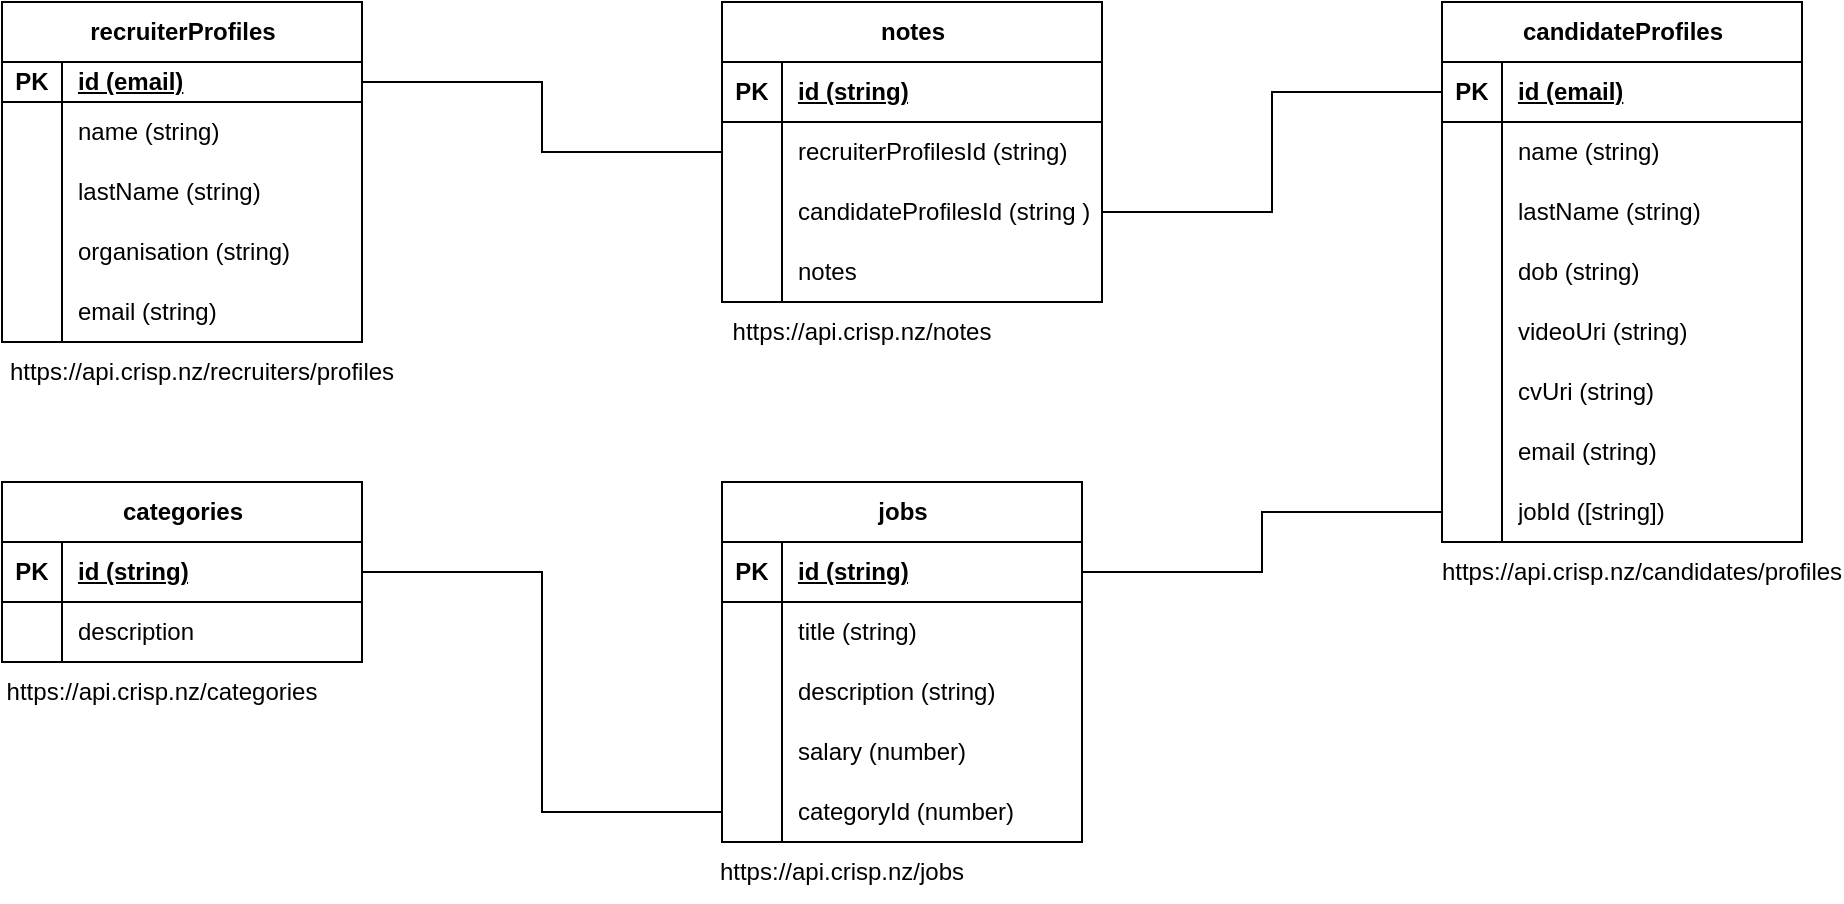 <mxfile version="24.2.5" type="device">
  <diagram name="Page-1" id="p34B8ISaaaPElcqt_Pla">
    <mxGraphModel dx="1194" dy="666" grid="1" gridSize="10" guides="1" tooltips="1" connect="1" arrows="1" fold="1" page="1" pageScale="1" pageWidth="1169" pageHeight="827" math="0" shadow="0">
      <root>
        <mxCell id="0" />
        <mxCell id="1" parent="0" />
        <mxCell id="lSUQx8kLgc6oG_MkJTXb-1" value="recruiterProfiles" style="shape=table;startSize=30;container=1;collapsible=1;childLayout=tableLayout;fixedRows=1;rowLines=0;fontStyle=1;align=center;resizeLast=1;html=1;" vertex="1" parent="1">
          <mxGeometry x="80" y="80" width="180" height="170" as="geometry" />
        </mxCell>
        <mxCell id="lSUQx8kLgc6oG_MkJTXb-2" value="" style="shape=tableRow;horizontal=0;startSize=0;swimlaneHead=0;swimlaneBody=0;fillColor=none;collapsible=0;dropTarget=0;points=[[0,0.5],[1,0.5]];portConstraint=eastwest;top=0;left=0;right=0;bottom=1;" vertex="1" parent="lSUQx8kLgc6oG_MkJTXb-1">
          <mxGeometry y="30" width="180" height="20" as="geometry" />
        </mxCell>
        <mxCell id="lSUQx8kLgc6oG_MkJTXb-3" value="PK" style="shape=partialRectangle;connectable=0;fillColor=none;top=0;left=0;bottom=0;right=0;fontStyle=1;overflow=hidden;whiteSpace=wrap;html=1;" vertex="1" parent="lSUQx8kLgc6oG_MkJTXb-2">
          <mxGeometry width="30" height="20" as="geometry">
            <mxRectangle width="30" height="20" as="alternateBounds" />
          </mxGeometry>
        </mxCell>
        <mxCell id="lSUQx8kLgc6oG_MkJTXb-4" value="id (email)" style="shape=partialRectangle;connectable=0;fillColor=none;top=0;left=0;bottom=0;right=0;align=left;spacingLeft=6;fontStyle=5;overflow=hidden;whiteSpace=wrap;html=1;" vertex="1" parent="lSUQx8kLgc6oG_MkJTXb-2">
          <mxGeometry x="30" width="150" height="20" as="geometry">
            <mxRectangle width="150" height="20" as="alternateBounds" />
          </mxGeometry>
        </mxCell>
        <mxCell id="lSUQx8kLgc6oG_MkJTXb-5" value="" style="shape=tableRow;horizontal=0;startSize=0;swimlaneHead=0;swimlaneBody=0;fillColor=none;collapsible=0;dropTarget=0;points=[[0,0.5],[1,0.5]];portConstraint=eastwest;top=0;left=0;right=0;bottom=0;" vertex="1" parent="lSUQx8kLgc6oG_MkJTXb-1">
          <mxGeometry y="50" width="180" height="30" as="geometry" />
        </mxCell>
        <mxCell id="lSUQx8kLgc6oG_MkJTXb-6" value="" style="shape=partialRectangle;connectable=0;fillColor=none;top=0;left=0;bottom=0;right=0;editable=1;overflow=hidden;whiteSpace=wrap;html=1;" vertex="1" parent="lSUQx8kLgc6oG_MkJTXb-5">
          <mxGeometry width="30" height="30" as="geometry">
            <mxRectangle width="30" height="30" as="alternateBounds" />
          </mxGeometry>
        </mxCell>
        <mxCell id="lSUQx8kLgc6oG_MkJTXb-7" value="name (string)" style="shape=partialRectangle;connectable=0;fillColor=none;top=0;left=0;bottom=0;right=0;align=left;spacingLeft=6;overflow=hidden;whiteSpace=wrap;html=1;" vertex="1" parent="lSUQx8kLgc6oG_MkJTXb-5">
          <mxGeometry x="30" width="150" height="30" as="geometry">
            <mxRectangle width="150" height="30" as="alternateBounds" />
          </mxGeometry>
        </mxCell>
        <mxCell id="lSUQx8kLgc6oG_MkJTXb-8" value="" style="shape=tableRow;horizontal=0;startSize=0;swimlaneHead=0;swimlaneBody=0;fillColor=none;collapsible=0;dropTarget=0;points=[[0,0.5],[1,0.5]];portConstraint=eastwest;top=0;left=0;right=0;bottom=0;" vertex="1" parent="lSUQx8kLgc6oG_MkJTXb-1">
          <mxGeometry y="80" width="180" height="30" as="geometry" />
        </mxCell>
        <mxCell id="lSUQx8kLgc6oG_MkJTXb-9" value="" style="shape=partialRectangle;connectable=0;fillColor=none;top=0;left=0;bottom=0;right=0;editable=1;overflow=hidden;whiteSpace=wrap;html=1;" vertex="1" parent="lSUQx8kLgc6oG_MkJTXb-8">
          <mxGeometry width="30" height="30" as="geometry">
            <mxRectangle width="30" height="30" as="alternateBounds" />
          </mxGeometry>
        </mxCell>
        <mxCell id="lSUQx8kLgc6oG_MkJTXb-10" value="lastName (string)" style="shape=partialRectangle;connectable=0;fillColor=none;top=0;left=0;bottom=0;right=0;align=left;spacingLeft=6;overflow=hidden;whiteSpace=wrap;html=1;" vertex="1" parent="lSUQx8kLgc6oG_MkJTXb-8">
          <mxGeometry x="30" width="150" height="30" as="geometry">
            <mxRectangle width="150" height="30" as="alternateBounds" />
          </mxGeometry>
        </mxCell>
        <mxCell id="lSUQx8kLgc6oG_MkJTXb-11" value="" style="shape=tableRow;horizontal=0;startSize=0;swimlaneHead=0;swimlaneBody=0;fillColor=none;collapsible=0;dropTarget=0;points=[[0,0.5],[1,0.5]];portConstraint=eastwest;top=0;left=0;right=0;bottom=0;" vertex="1" parent="lSUQx8kLgc6oG_MkJTXb-1">
          <mxGeometry y="110" width="180" height="30" as="geometry" />
        </mxCell>
        <mxCell id="lSUQx8kLgc6oG_MkJTXb-12" value="" style="shape=partialRectangle;connectable=0;fillColor=none;top=0;left=0;bottom=0;right=0;editable=1;overflow=hidden;whiteSpace=wrap;html=1;" vertex="1" parent="lSUQx8kLgc6oG_MkJTXb-11">
          <mxGeometry width="30" height="30" as="geometry">
            <mxRectangle width="30" height="30" as="alternateBounds" />
          </mxGeometry>
        </mxCell>
        <mxCell id="lSUQx8kLgc6oG_MkJTXb-13" value="organisation (string)" style="shape=partialRectangle;connectable=0;fillColor=none;top=0;left=0;bottom=0;right=0;align=left;spacingLeft=6;overflow=hidden;whiteSpace=wrap;html=1;" vertex="1" parent="lSUQx8kLgc6oG_MkJTXb-11">
          <mxGeometry x="30" width="150" height="30" as="geometry">
            <mxRectangle width="150" height="30" as="alternateBounds" />
          </mxGeometry>
        </mxCell>
        <mxCell id="lSUQx8kLgc6oG_MkJTXb-14" value="" style="shape=tableRow;horizontal=0;startSize=0;swimlaneHead=0;swimlaneBody=0;fillColor=none;collapsible=0;dropTarget=0;points=[[0,0.5],[1,0.5]];portConstraint=eastwest;top=0;left=0;right=0;bottom=0;" vertex="1" parent="lSUQx8kLgc6oG_MkJTXb-1">
          <mxGeometry y="140" width="180" height="30" as="geometry" />
        </mxCell>
        <mxCell id="lSUQx8kLgc6oG_MkJTXb-15" value="" style="shape=partialRectangle;connectable=0;fillColor=none;top=0;left=0;bottom=0;right=0;editable=1;overflow=hidden;whiteSpace=wrap;html=1;" vertex="1" parent="lSUQx8kLgc6oG_MkJTXb-14">
          <mxGeometry width="30" height="30" as="geometry">
            <mxRectangle width="30" height="30" as="alternateBounds" />
          </mxGeometry>
        </mxCell>
        <mxCell id="lSUQx8kLgc6oG_MkJTXb-16" value="email (string)" style="shape=partialRectangle;connectable=0;fillColor=none;top=0;left=0;bottom=0;right=0;align=left;spacingLeft=6;overflow=hidden;whiteSpace=wrap;html=1;" vertex="1" parent="lSUQx8kLgc6oG_MkJTXb-14">
          <mxGeometry x="30" width="150" height="30" as="geometry">
            <mxRectangle width="150" height="30" as="alternateBounds" />
          </mxGeometry>
        </mxCell>
        <mxCell id="lSUQx8kLgc6oG_MkJTXb-17" value="https://api.crisp.nz/recruiters/profiles" style="text;html=1;align=center;verticalAlign=middle;whiteSpace=wrap;rounded=0;" vertex="1" parent="1">
          <mxGeometry x="150" y="250" width="60" height="30" as="geometry" />
        </mxCell>
        <mxCell id="lSUQx8kLgc6oG_MkJTXb-18" value="jobs" style="shape=table;startSize=30;container=1;collapsible=1;childLayout=tableLayout;fixedRows=1;rowLines=0;fontStyle=1;align=center;resizeLast=1;html=1;" vertex="1" parent="1">
          <mxGeometry x="440" y="320" width="180" height="180" as="geometry" />
        </mxCell>
        <mxCell id="lSUQx8kLgc6oG_MkJTXb-19" value="" style="shape=tableRow;horizontal=0;startSize=0;swimlaneHead=0;swimlaneBody=0;fillColor=none;collapsible=0;dropTarget=0;points=[[0,0.5],[1,0.5]];portConstraint=eastwest;top=0;left=0;right=0;bottom=1;" vertex="1" parent="lSUQx8kLgc6oG_MkJTXb-18">
          <mxGeometry y="30" width="180" height="30" as="geometry" />
        </mxCell>
        <mxCell id="lSUQx8kLgc6oG_MkJTXb-20" value="PK" style="shape=partialRectangle;connectable=0;fillColor=none;top=0;left=0;bottom=0;right=0;fontStyle=1;overflow=hidden;whiteSpace=wrap;html=1;" vertex="1" parent="lSUQx8kLgc6oG_MkJTXb-19">
          <mxGeometry width="30" height="30" as="geometry">
            <mxRectangle width="30" height="30" as="alternateBounds" />
          </mxGeometry>
        </mxCell>
        <mxCell id="lSUQx8kLgc6oG_MkJTXb-21" value="id (string)" style="shape=partialRectangle;connectable=0;fillColor=none;top=0;left=0;bottom=0;right=0;align=left;spacingLeft=6;fontStyle=5;overflow=hidden;whiteSpace=wrap;html=1;" vertex="1" parent="lSUQx8kLgc6oG_MkJTXb-19">
          <mxGeometry x="30" width="150" height="30" as="geometry">
            <mxRectangle width="150" height="30" as="alternateBounds" />
          </mxGeometry>
        </mxCell>
        <mxCell id="lSUQx8kLgc6oG_MkJTXb-25" value="" style="shape=tableRow;horizontal=0;startSize=0;swimlaneHead=0;swimlaneBody=0;fillColor=none;collapsible=0;dropTarget=0;points=[[0,0.5],[1,0.5]];portConstraint=eastwest;top=0;left=0;right=0;bottom=0;" vertex="1" parent="lSUQx8kLgc6oG_MkJTXb-18">
          <mxGeometry y="60" width="180" height="30" as="geometry" />
        </mxCell>
        <mxCell id="lSUQx8kLgc6oG_MkJTXb-26" value="" style="shape=partialRectangle;connectable=0;fillColor=none;top=0;left=0;bottom=0;right=0;editable=1;overflow=hidden;whiteSpace=wrap;html=1;" vertex="1" parent="lSUQx8kLgc6oG_MkJTXb-25">
          <mxGeometry width="30" height="30" as="geometry">
            <mxRectangle width="30" height="30" as="alternateBounds" />
          </mxGeometry>
        </mxCell>
        <mxCell id="lSUQx8kLgc6oG_MkJTXb-27" value="title (string)" style="shape=partialRectangle;connectable=0;fillColor=none;top=0;left=0;bottom=0;right=0;align=left;spacingLeft=6;overflow=hidden;whiteSpace=wrap;html=1;" vertex="1" parent="lSUQx8kLgc6oG_MkJTXb-25">
          <mxGeometry x="30" width="150" height="30" as="geometry">
            <mxRectangle width="150" height="30" as="alternateBounds" />
          </mxGeometry>
        </mxCell>
        <mxCell id="lSUQx8kLgc6oG_MkJTXb-28" value="" style="shape=tableRow;horizontal=0;startSize=0;swimlaneHead=0;swimlaneBody=0;fillColor=none;collapsible=0;dropTarget=0;points=[[0,0.5],[1,0.5]];portConstraint=eastwest;top=0;left=0;right=0;bottom=0;" vertex="1" parent="lSUQx8kLgc6oG_MkJTXb-18">
          <mxGeometry y="90" width="180" height="30" as="geometry" />
        </mxCell>
        <mxCell id="lSUQx8kLgc6oG_MkJTXb-29" value="" style="shape=partialRectangle;connectable=0;fillColor=none;top=0;left=0;bottom=0;right=0;editable=1;overflow=hidden;whiteSpace=wrap;html=1;" vertex="1" parent="lSUQx8kLgc6oG_MkJTXb-28">
          <mxGeometry width="30" height="30" as="geometry">
            <mxRectangle width="30" height="30" as="alternateBounds" />
          </mxGeometry>
        </mxCell>
        <mxCell id="lSUQx8kLgc6oG_MkJTXb-30" value="description (string)" style="shape=partialRectangle;connectable=0;fillColor=none;top=0;left=0;bottom=0;right=0;align=left;spacingLeft=6;overflow=hidden;whiteSpace=wrap;html=1;" vertex="1" parent="lSUQx8kLgc6oG_MkJTXb-28">
          <mxGeometry x="30" width="150" height="30" as="geometry">
            <mxRectangle width="150" height="30" as="alternateBounds" />
          </mxGeometry>
        </mxCell>
        <mxCell id="lSUQx8kLgc6oG_MkJTXb-31" value="" style="shape=tableRow;horizontal=0;startSize=0;swimlaneHead=0;swimlaneBody=0;fillColor=none;collapsible=0;dropTarget=0;points=[[0,0.5],[1,0.5]];portConstraint=eastwest;top=0;left=0;right=0;bottom=0;" vertex="1" parent="lSUQx8kLgc6oG_MkJTXb-18">
          <mxGeometry y="120" width="180" height="30" as="geometry" />
        </mxCell>
        <mxCell id="lSUQx8kLgc6oG_MkJTXb-32" value="" style="shape=partialRectangle;connectable=0;fillColor=none;top=0;left=0;bottom=0;right=0;editable=1;overflow=hidden;whiteSpace=wrap;html=1;" vertex="1" parent="lSUQx8kLgc6oG_MkJTXb-31">
          <mxGeometry width="30" height="30" as="geometry">
            <mxRectangle width="30" height="30" as="alternateBounds" />
          </mxGeometry>
        </mxCell>
        <mxCell id="lSUQx8kLgc6oG_MkJTXb-33" value="salary (number)" style="shape=partialRectangle;connectable=0;fillColor=none;top=0;left=0;bottom=0;right=0;align=left;spacingLeft=6;overflow=hidden;whiteSpace=wrap;html=1;" vertex="1" parent="lSUQx8kLgc6oG_MkJTXb-31">
          <mxGeometry x="30" width="150" height="30" as="geometry">
            <mxRectangle width="150" height="30" as="alternateBounds" />
          </mxGeometry>
        </mxCell>
        <mxCell id="lSUQx8kLgc6oG_MkJTXb-186" value="" style="shape=tableRow;horizontal=0;startSize=0;swimlaneHead=0;swimlaneBody=0;fillColor=none;collapsible=0;dropTarget=0;points=[[0,0.5],[1,0.5]];portConstraint=eastwest;top=0;left=0;right=0;bottom=0;" vertex="1" parent="lSUQx8kLgc6oG_MkJTXb-18">
          <mxGeometry y="150" width="180" height="30" as="geometry" />
        </mxCell>
        <mxCell id="lSUQx8kLgc6oG_MkJTXb-187" value="" style="shape=partialRectangle;connectable=0;fillColor=none;top=0;left=0;bottom=0;right=0;editable=1;overflow=hidden;whiteSpace=wrap;html=1;" vertex="1" parent="lSUQx8kLgc6oG_MkJTXb-186">
          <mxGeometry width="30" height="30" as="geometry">
            <mxRectangle width="30" height="30" as="alternateBounds" />
          </mxGeometry>
        </mxCell>
        <mxCell id="lSUQx8kLgc6oG_MkJTXb-188" value="categoryId (number)" style="shape=partialRectangle;connectable=0;fillColor=none;top=0;left=0;bottom=0;right=0;align=left;spacingLeft=6;overflow=hidden;whiteSpace=wrap;html=1;" vertex="1" parent="lSUQx8kLgc6oG_MkJTXb-186">
          <mxGeometry x="30" width="150" height="30" as="geometry">
            <mxRectangle width="150" height="30" as="alternateBounds" />
          </mxGeometry>
        </mxCell>
        <mxCell id="lSUQx8kLgc6oG_MkJTXb-34" value="candidateProfiles" style="shape=table;startSize=30;container=1;collapsible=1;childLayout=tableLayout;fixedRows=1;rowLines=0;fontStyle=1;align=center;resizeLast=1;html=1;" vertex="1" parent="1">
          <mxGeometry x="800" y="80" width="180" height="270" as="geometry" />
        </mxCell>
        <mxCell id="lSUQx8kLgc6oG_MkJTXb-35" value="" style="shape=tableRow;horizontal=0;startSize=0;swimlaneHead=0;swimlaneBody=0;fillColor=none;collapsible=0;dropTarget=0;points=[[0,0.5],[1,0.5]];portConstraint=eastwest;top=0;left=0;right=0;bottom=1;" vertex="1" parent="lSUQx8kLgc6oG_MkJTXb-34">
          <mxGeometry y="30" width="180" height="30" as="geometry" />
        </mxCell>
        <mxCell id="lSUQx8kLgc6oG_MkJTXb-36" value="PK" style="shape=partialRectangle;connectable=0;fillColor=none;top=0;left=0;bottom=0;right=0;fontStyle=1;overflow=hidden;whiteSpace=wrap;html=1;" vertex="1" parent="lSUQx8kLgc6oG_MkJTXb-35">
          <mxGeometry width="30" height="30" as="geometry">
            <mxRectangle width="30" height="30" as="alternateBounds" />
          </mxGeometry>
        </mxCell>
        <mxCell id="lSUQx8kLgc6oG_MkJTXb-37" value="id (email)" style="shape=partialRectangle;connectable=0;fillColor=none;top=0;left=0;bottom=0;right=0;align=left;spacingLeft=6;fontStyle=5;overflow=hidden;whiteSpace=wrap;html=1;" vertex="1" parent="lSUQx8kLgc6oG_MkJTXb-35">
          <mxGeometry x="30" width="150" height="30" as="geometry">
            <mxRectangle width="150" height="30" as="alternateBounds" />
          </mxGeometry>
        </mxCell>
        <mxCell id="lSUQx8kLgc6oG_MkJTXb-38" value="" style="shape=tableRow;horizontal=0;startSize=0;swimlaneHead=0;swimlaneBody=0;fillColor=none;collapsible=0;dropTarget=0;points=[[0,0.5],[1,0.5]];portConstraint=eastwest;top=0;left=0;right=0;bottom=0;" vertex="1" parent="lSUQx8kLgc6oG_MkJTXb-34">
          <mxGeometry y="60" width="180" height="30" as="geometry" />
        </mxCell>
        <mxCell id="lSUQx8kLgc6oG_MkJTXb-39" value="" style="shape=partialRectangle;connectable=0;fillColor=none;top=0;left=0;bottom=0;right=0;editable=1;overflow=hidden;whiteSpace=wrap;html=1;" vertex="1" parent="lSUQx8kLgc6oG_MkJTXb-38">
          <mxGeometry width="30" height="30" as="geometry">
            <mxRectangle width="30" height="30" as="alternateBounds" />
          </mxGeometry>
        </mxCell>
        <mxCell id="lSUQx8kLgc6oG_MkJTXb-40" value="name (string)" style="shape=partialRectangle;connectable=0;fillColor=none;top=0;left=0;bottom=0;right=0;align=left;spacingLeft=6;overflow=hidden;whiteSpace=wrap;html=1;" vertex="1" parent="lSUQx8kLgc6oG_MkJTXb-38">
          <mxGeometry x="30" width="150" height="30" as="geometry">
            <mxRectangle width="150" height="30" as="alternateBounds" />
          </mxGeometry>
        </mxCell>
        <mxCell id="lSUQx8kLgc6oG_MkJTXb-41" value="" style="shape=tableRow;horizontal=0;startSize=0;swimlaneHead=0;swimlaneBody=0;fillColor=none;collapsible=0;dropTarget=0;points=[[0,0.5],[1,0.5]];portConstraint=eastwest;top=0;left=0;right=0;bottom=0;" vertex="1" parent="lSUQx8kLgc6oG_MkJTXb-34">
          <mxGeometry y="90" width="180" height="30" as="geometry" />
        </mxCell>
        <mxCell id="lSUQx8kLgc6oG_MkJTXb-42" value="" style="shape=partialRectangle;connectable=0;fillColor=none;top=0;left=0;bottom=0;right=0;editable=1;overflow=hidden;whiteSpace=wrap;html=1;" vertex="1" parent="lSUQx8kLgc6oG_MkJTXb-41">
          <mxGeometry width="30" height="30" as="geometry">
            <mxRectangle width="30" height="30" as="alternateBounds" />
          </mxGeometry>
        </mxCell>
        <mxCell id="lSUQx8kLgc6oG_MkJTXb-43" value="lastName (string)" style="shape=partialRectangle;connectable=0;fillColor=none;top=0;left=0;bottom=0;right=0;align=left;spacingLeft=6;overflow=hidden;whiteSpace=wrap;html=1;" vertex="1" parent="lSUQx8kLgc6oG_MkJTXb-41">
          <mxGeometry x="30" width="150" height="30" as="geometry">
            <mxRectangle width="150" height="30" as="alternateBounds" />
          </mxGeometry>
        </mxCell>
        <mxCell id="lSUQx8kLgc6oG_MkJTXb-44" value="" style="shape=tableRow;horizontal=0;startSize=0;swimlaneHead=0;swimlaneBody=0;fillColor=none;collapsible=0;dropTarget=0;points=[[0,0.5],[1,0.5]];portConstraint=eastwest;top=0;left=0;right=0;bottom=0;" vertex="1" parent="lSUQx8kLgc6oG_MkJTXb-34">
          <mxGeometry y="120" width="180" height="30" as="geometry" />
        </mxCell>
        <mxCell id="lSUQx8kLgc6oG_MkJTXb-45" value="" style="shape=partialRectangle;connectable=0;fillColor=none;top=0;left=0;bottom=0;right=0;editable=1;overflow=hidden;whiteSpace=wrap;html=1;" vertex="1" parent="lSUQx8kLgc6oG_MkJTXb-44">
          <mxGeometry width="30" height="30" as="geometry">
            <mxRectangle width="30" height="30" as="alternateBounds" />
          </mxGeometry>
        </mxCell>
        <mxCell id="lSUQx8kLgc6oG_MkJTXb-46" value="dob (string)" style="shape=partialRectangle;connectable=0;fillColor=none;top=0;left=0;bottom=0;right=0;align=left;spacingLeft=6;overflow=hidden;whiteSpace=wrap;html=1;" vertex="1" parent="lSUQx8kLgc6oG_MkJTXb-44">
          <mxGeometry x="30" width="150" height="30" as="geometry">
            <mxRectangle width="150" height="30" as="alternateBounds" />
          </mxGeometry>
        </mxCell>
        <mxCell id="lSUQx8kLgc6oG_MkJTXb-47" value="" style="shape=tableRow;horizontal=0;startSize=0;swimlaneHead=0;swimlaneBody=0;fillColor=none;collapsible=0;dropTarget=0;points=[[0,0.5],[1,0.5]];portConstraint=eastwest;top=0;left=0;right=0;bottom=0;" vertex="1" parent="lSUQx8kLgc6oG_MkJTXb-34">
          <mxGeometry y="150" width="180" height="30" as="geometry" />
        </mxCell>
        <mxCell id="lSUQx8kLgc6oG_MkJTXb-48" value="" style="shape=partialRectangle;connectable=0;fillColor=none;top=0;left=0;bottom=0;right=0;editable=1;overflow=hidden;whiteSpace=wrap;html=1;" vertex="1" parent="lSUQx8kLgc6oG_MkJTXb-47">
          <mxGeometry width="30" height="30" as="geometry">
            <mxRectangle width="30" height="30" as="alternateBounds" />
          </mxGeometry>
        </mxCell>
        <mxCell id="lSUQx8kLgc6oG_MkJTXb-49" value="videoUri (string)" style="shape=partialRectangle;connectable=0;fillColor=none;top=0;left=0;bottom=0;right=0;align=left;spacingLeft=6;overflow=hidden;whiteSpace=wrap;html=1;" vertex="1" parent="lSUQx8kLgc6oG_MkJTXb-47">
          <mxGeometry x="30" width="150" height="30" as="geometry">
            <mxRectangle width="150" height="30" as="alternateBounds" />
          </mxGeometry>
        </mxCell>
        <mxCell id="lSUQx8kLgc6oG_MkJTXb-50" value="" style="shape=tableRow;horizontal=0;startSize=0;swimlaneHead=0;swimlaneBody=0;fillColor=none;collapsible=0;dropTarget=0;points=[[0,0.5],[1,0.5]];portConstraint=eastwest;top=0;left=0;right=0;bottom=0;" vertex="1" parent="lSUQx8kLgc6oG_MkJTXb-34">
          <mxGeometry y="180" width="180" height="30" as="geometry" />
        </mxCell>
        <mxCell id="lSUQx8kLgc6oG_MkJTXb-51" value="" style="shape=partialRectangle;connectable=0;fillColor=none;top=0;left=0;bottom=0;right=0;editable=1;overflow=hidden;whiteSpace=wrap;html=1;" vertex="1" parent="lSUQx8kLgc6oG_MkJTXb-50">
          <mxGeometry width="30" height="30" as="geometry">
            <mxRectangle width="30" height="30" as="alternateBounds" />
          </mxGeometry>
        </mxCell>
        <mxCell id="lSUQx8kLgc6oG_MkJTXb-52" value="cvUri (string)" style="shape=partialRectangle;connectable=0;fillColor=none;top=0;left=0;bottom=0;right=0;align=left;spacingLeft=6;overflow=hidden;whiteSpace=wrap;html=1;" vertex="1" parent="lSUQx8kLgc6oG_MkJTXb-50">
          <mxGeometry x="30" width="150" height="30" as="geometry">
            <mxRectangle width="150" height="30" as="alternateBounds" />
          </mxGeometry>
        </mxCell>
        <mxCell id="lSUQx8kLgc6oG_MkJTXb-53" value="" style="shape=tableRow;horizontal=0;startSize=0;swimlaneHead=0;swimlaneBody=0;fillColor=none;collapsible=0;dropTarget=0;points=[[0,0.5],[1,0.5]];portConstraint=eastwest;top=0;left=0;right=0;bottom=0;" vertex="1" parent="lSUQx8kLgc6oG_MkJTXb-34">
          <mxGeometry y="210" width="180" height="30" as="geometry" />
        </mxCell>
        <mxCell id="lSUQx8kLgc6oG_MkJTXb-54" value="" style="shape=partialRectangle;connectable=0;fillColor=none;top=0;left=0;bottom=0;right=0;editable=1;overflow=hidden;whiteSpace=wrap;html=1;" vertex="1" parent="lSUQx8kLgc6oG_MkJTXb-53">
          <mxGeometry width="30" height="30" as="geometry">
            <mxRectangle width="30" height="30" as="alternateBounds" />
          </mxGeometry>
        </mxCell>
        <mxCell id="lSUQx8kLgc6oG_MkJTXb-55" value="email (string)" style="shape=partialRectangle;connectable=0;fillColor=none;top=0;left=0;bottom=0;right=0;align=left;spacingLeft=6;overflow=hidden;whiteSpace=wrap;html=1;" vertex="1" parent="lSUQx8kLgc6oG_MkJTXb-53">
          <mxGeometry x="30" width="150" height="30" as="geometry">
            <mxRectangle width="150" height="30" as="alternateBounds" />
          </mxGeometry>
        </mxCell>
        <mxCell id="lSUQx8kLgc6oG_MkJTXb-56" value="" style="shape=tableRow;horizontal=0;startSize=0;swimlaneHead=0;swimlaneBody=0;fillColor=none;collapsible=0;dropTarget=0;points=[[0,0.5],[1,0.5]];portConstraint=eastwest;top=0;left=0;right=0;bottom=0;" vertex="1" parent="lSUQx8kLgc6oG_MkJTXb-34">
          <mxGeometry y="240" width="180" height="30" as="geometry" />
        </mxCell>
        <mxCell id="lSUQx8kLgc6oG_MkJTXb-57" value="" style="shape=partialRectangle;connectable=0;fillColor=none;top=0;left=0;bottom=0;right=0;editable=1;overflow=hidden;whiteSpace=wrap;html=1;" vertex="1" parent="lSUQx8kLgc6oG_MkJTXb-56">
          <mxGeometry width="30" height="30" as="geometry">
            <mxRectangle width="30" height="30" as="alternateBounds" />
          </mxGeometry>
        </mxCell>
        <mxCell id="lSUQx8kLgc6oG_MkJTXb-58" value="jobId ([string])" style="shape=partialRectangle;connectable=0;fillColor=none;top=0;left=0;bottom=0;right=0;align=left;spacingLeft=6;overflow=hidden;whiteSpace=wrap;html=1;" vertex="1" parent="lSUQx8kLgc6oG_MkJTXb-56">
          <mxGeometry x="30" width="150" height="30" as="geometry">
            <mxRectangle width="150" height="30" as="alternateBounds" />
          </mxGeometry>
        </mxCell>
        <mxCell id="lSUQx8kLgc6oG_MkJTXb-60" value="categories" style="shape=table;startSize=30;container=1;collapsible=1;childLayout=tableLayout;fixedRows=1;rowLines=0;fontStyle=1;align=center;resizeLast=1;html=1;" vertex="1" parent="1">
          <mxGeometry x="80" y="320" width="180" height="90" as="geometry" />
        </mxCell>
        <mxCell id="lSUQx8kLgc6oG_MkJTXb-61" value="" style="shape=tableRow;horizontal=0;startSize=0;swimlaneHead=0;swimlaneBody=0;fillColor=none;collapsible=0;dropTarget=0;points=[[0,0.5],[1,0.5]];portConstraint=eastwest;top=0;left=0;right=0;bottom=1;" vertex="1" parent="lSUQx8kLgc6oG_MkJTXb-60">
          <mxGeometry y="30" width="180" height="30" as="geometry" />
        </mxCell>
        <mxCell id="lSUQx8kLgc6oG_MkJTXb-62" value="PK" style="shape=partialRectangle;connectable=0;fillColor=none;top=0;left=0;bottom=0;right=0;fontStyle=1;overflow=hidden;whiteSpace=wrap;html=1;" vertex="1" parent="lSUQx8kLgc6oG_MkJTXb-61">
          <mxGeometry width="30" height="30" as="geometry">
            <mxRectangle width="30" height="30" as="alternateBounds" />
          </mxGeometry>
        </mxCell>
        <mxCell id="lSUQx8kLgc6oG_MkJTXb-63" value="id (string)" style="shape=partialRectangle;connectable=0;fillColor=none;top=0;left=0;bottom=0;right=0;align=left;spacingLeft=6;fontStyle=5;overflow=hidden;whiteSpace=wrap;html=1;" vertex="1" parent="lSUQx8kLgc6oG_MkJTXb-61">
          <mxGeometry x="30" width="150" height="30" as="geometry">
            <mxRectangle width="150" height="30" as="alternateBounds" />
          </mxGeometry>
        </mxCell>
        <mxCell id="lSUQx8kLgc6oG_MkJTXb-64" value="" style="shape=tableRow;horizontal=0;startSize=0;swimlaneHead=0;swimlaneBody=0;fillColor=none;collapsible=0;dropTarget=0;points=[[0,0.5],[1,0.5]];portConstraint=eastwest;top=0;left=0;right=0;bottom=0;" vertex="1" parent="lSUQx8kLgc6oG_MkJTXb-60">
          <mxGeometry y="60" width="180" height="30" as="geometry" />
        </mxCell>
        <mxCell id="lSUQx8kLgc6oG_MkJTXb-65" value="" style="shape=partialRectangle;connectable=0;fillColor=none;top=0;left=0;bottom=0;right=0;editable=1;overflow=hidden;whiteSpace=wrap;html=1;" vertex="1" parent="lSUQx8kLgc6oG_MkJTXb-64">
          <mxGeometry width="30" height="30" as="geometry">
            <mxRectangle width="30" height="30" as="alternateBounds" />
          </mxGeometry>
        </mxCell>
        <mxCell id="lSUQx8kLgc6oG_MkJTXb-66" value="description" style="shape=partialRectangle;connectable=0;fillColor=none;top=0;left=0;bottom=0;right=0;align=left;spacingLeft=6;overflow=hidden;whiteSpace=wrap;html=1;" vertex="1" parent="lSUQx8kLgc6oG_MkJTXb-64">
          <mxGeometry x="30" width="150" height="30" as="geometry">
            <mxRectangle width="150" height="30" as="alternateBounds" />
          </mxGeometry>
        </mxCell>
        <mxCell id="lSUQx8kLgc6oG_MkJTXb-73" value="https://api.crisp.nz/jobs" style="text;html=1;align=center;verticalAlign=middle;whiteSpace=wrap;rounded=0;" vertex="1" parent="1">
          <mxGeometry x="470" y="500" width="60" height="30" as="geometry" />
        </mxCell>
        <mxCell id="lSUQx8kLgc6oG_MkJTXb-76" value="https://api.crisp.nz/candidates/profiles" style="text;html=1;align=center;verticalAlign=middle;whiteSpace=wrap;rounded=0;" vertex="1" parent="1">
          <mxGeometry x="870" y="350" width="60" height="30" as="geometry" />
        </mxCell>
        <mxCell id="lSUQx8kLgc6oG_MkJTXb-77" value="https://api.crisp.nz/categories" style="text;html=1;align=center;verticalAlign=middle;whiteSpace=wrap;rounded=0;" vertex="1" parent="1">
          <mxGeometry x="130" y="410" width="60" height="30" as="geometry" />
        </mxCell>
        <mxCell id="lSUQx8kLgc6oG_MkJTXb-131" value="notes" style="shape=table;startSize=30;container=1;collapsible=1;childLayout=tableLayout;fixedRows=1;rowLines=0;fontStyle=1;align=center;resizeLast=1;html=1;" vertex="1" parent="1">
          <mxGeometry x="440" y="80" width="190" height="150" as="geometry" />
        </mxCell>
        <mxCell id="lSUQx8kLgc6oG_MkJTXb-132" value="" style="shape=tableRow;horizontal=0;startSize=0;swimlaneHead=0;swimlaneBody=0;fillColor=none;collapsible=0;dropTarget=0;points=[[0,0.5],[1,0.5]];portConstraint=eastwest;top=0;left=0;right=0;bottom=1;" vertex="1" parent="lSUQx8kLgc6oG_MkJTXb-131">
          <mxGeometry y="30" width="190" height="30" as="geometry" />
        </mxCell>
        <mxCell id="lSUQx8kLgc6oG_MkJTXb-133" value="PK" style="shape=partialRectangle;connectable=0;fillColor=none;top=0;left=0;bottom=0;right=0;fontStyle=1;overflow=hidden;whiteSpace=wrap;html=1;" vertex="1" parent="lSUQx8kLgc6oG_MkJTXb-132">
          <mxGeometry width="30" height="30" as="geometry">
            <mxRectangle width="30" height="30" as="alternateBounds" />
          </mxGeometry>
        </mxCell>
        <mxCell id="lSUQx8kLgc6oG_MkJTXb-134" value="id (string)" style="shape=partialRectangle;connectable=0;fillColor=none;top=0;left=0;bottom=0;right=0;align=left;spacingLeft=6;fontStyle=5;overflow=hidden;whiteSpace=wrap;html=1;" vertex="1" parent="lSUQx8kLgc6oG_MkJTXb-132">
          <mxGeometry x="30" width="160" height="30" as="geometry">
            <mxRectangle width="160" height="30" as="alternateBounds" />
          </mxGeometry>
        </mxCell>
        <mxCell id="lSUQx8kLgc6oG_MkJTXb-135" value="" style="shape=tableRow;horizontal=0;startSize=0;swimlaneHead=0;swimlaneBody=0;fillColor=none;collapsible=0;dropTarget=0;points=[[0,0.5],[1,0.5]];portConstraint=eastwest;top=0;left=0;right=0;bottom=0;" vertex="1" parent="lSUQx8kLgc6oG_MkJTXb-131">
          <mxGeometry y="60" width="190" height="30" as="geometry" />
        </mxCell>
        <mxCell id="lSUQx8kLgc6oG_MkJTXb-136" value="" style="shape=partialRectangle;connectable=0;fillColor=none;top=0;left=0;bottom=0;right=0;editable=1;overflow=hidden;whiteSpace=wrap;html=1;" vertex="1" parent="lSUQx8kLgc6oG_MkJTXb-135">
          <mxGeometry width="30" height="30" as="geometry">
            <mxRectangle width="30" height="30" as="alternateBounds" />
          </mxGeometry>
        </mxCell>
        <mxCell id="lSUQx8kLgc6oG_MkJTXb-137" value="recruiterProfilesId (string)" style="shape=partialRectangle;connectable=0;fillColor=none;top=0;left=0;bottom=0;right=0;align=left;spacingLeft=6;overflow=hidden;whiteSpace=wrap;html=1;" vertex="1" parent="lSUQx8kLgc6oG_MkJTXb-135">
          <mxGeometry x="30" width="160" height="30" as="geometry">
            <mxRectangle width="160" height="30" as="alternateBounds" />
          </mxGeometry>
        </mxCell>
        <mxCell id="lSUQx8kLgc6oG_MkJTXb-138" value="" style="shape=tableRow;horizontal=0;startSize=0;swimlaneHead=0;swimlaneBody=0;fillColor=none;collapsible=0;dropTarget=0;points=[[0,0.5],[1,0.5]];portConstraint=eastwest;top=0;left=0;right=0;bottom=0;" vertex="1" parent="lSUQx8kLgc6oG_MkJTXb-131">
          <mxGeometry y="90" width="190" height="30" as="geometry" />
        </mxCell>
        <mxCell id="lSUQx8kLgc6oG_MkJTXb-139" value="" style="shape=partialRectangle;connectable=0;fillColor=none;top=0;left=0;bottom=0;right=0;editable=1;overflow=hidden;whiteSpace=wrap;html=1;" vertex="1" parent="lSUQx8kLgc6oG_MkJTXb-138">
          <mxGeometry width="30" height="30" as="geometry">
            <mxRectangle width="30" height="30" as="alternateBounds" />
          </mxGeometry>
        </mxCell>
        <mxCell id="lSUQx8kLgc6oG_MkJTXb-140" value="candidateProfilesId (string )" style="shape=partialRectangle;connectable=0;fillColor=none;top=0;left=0;bottom=0;right=0;align=left;spacingLeft=6;overflow=hidden;whiteSpace=wrap;html=1;" vertex="1" parent="lSUQx8kLgc6oG_MkJTXb-138">
          <mxGeometry x="30" width="160" height="30" as="geometry">
            <mxRectangle width="160" height="30" as="alternateBounds" />
          </mxGeometry>
        </mxCell>
        <mxCell id="lSUQx8kLgc6oG_MkJTXb-141" value="" style="shape=tableRow;horizontal=0;startSize=0;swimlaneHead=0;swimlaneBody=0;fillColor=none;collapsible=0;dropTarget=0;points=[[0,0.5],[1,0.5]];portConstraint=eastwest;top=0;left=0;right=0;bottom=0;" vertex="1" parent="lSUQx8kLgc6oG_MkJTXb-131">
          <mxGeometry y="120" width="190" height="30" as="geometry" />
        </mxCell>
        <mxCell id="lSUQx8kLgc6oG_MkJTXb-142" value="" style="shape=partialRectangle;connectable=0;fillColor=none;top=0;left=0;bottom=0;right=0;editable=1;overflow=hidden;whiteSpace=wrap;html=1;" vertex="1" parent="lSUQx8kLgc6oG_MkJTXb-141">
          <mxGeometry width="30" height="30" as="geometry">
            <mxRectangle width="30" height="30" as="alternateBounds" />
          </mxGeometry>
        </mxCell>
        <mxCell id="lSUQx8kLgc6oG_MkJTXb-143" value="notes" style="shape=partialRectangle;connectable=0;fillColor=none;top=0;left=0;bottom=0;right=0;align=left;spacingLeft=6;overflow=hidden;whiteSpace=wrap;html=1;" vertex="1" parent="lSUQx8kLgc6oG_MkJTXb-141">
          <mxGeometry x="30" width="160" height="30" as="geometry">
            <mxRectangle width="160" height="30" as="alternateBounds" />
          </mxGeometry>
        </mxCell>
        <mxCell id="lSUQx8kLgc6oG_MkJTXb-144" value="https://api.crisp.nz/notes" style="text;html=1;align=center;verticalAlign=middle;whiteSpace=wrap;rounded=0;" vertex="1" parent="1">
          <mxGeometry x="480" y="230" width="60" height="30" as="geometry" />
        </mxCell>
        <mxCell id="lSUQx8kLgc6oG_MkJTXb-145" style="edgeStyle=orthogonalEdgeStyle;rounded=0;orthogonalLoop=1;jettySize=auto;html=1;exitX=0;exitY=0.5;exitDx=0;exitDy=0;entryX=1;entryY=0.5;entryDx=0;entryDy=0;endArrow=none;endFill=0;" edge="1" parent="1" source="lSUQx8kLgc6oG_MkJTXb-35" target="lSUQx8kLgc6oG_MkJTXb-138">
          <mxGeometry relative="1" as="geometry" />
        </mxCell>
        <mxCell id="lSUQx8kLgc6oG_MkJTXb-146" style="edgeStyle=orthogonalEdgeStyle;rounded=0;orthogonalLoop=1;jettySize=auto;html=1;entryX=0;entryY=0.5;entryDx=0;entryDy=0;endArrow=none;endFill=0;" edge="1" parent="1" source="lSUQx8kLgc6oG_MkJTXb-2" target="lSUQx8kLgc6oG_MkJTXb-135">
          <mxGeometry relative="1" as="geometry" />
        </mxCell>
        <mxCell id="lSUQx8kLgc6oG_MkJTXb-189" style="edgeStyle=orthogonalEdgeStyle;rounded=0;orthogonalLoop=1;jettySize=auto;html=1;entryX=0;entryY=0.5;entryDx=0;entryDy=0;endArrow=none;endFill=0;" edge="1" parent="1" source="lSUQx8kLgc6oG_MkJTXb-61" target="lSUQx8kLgc6oG_MkJTXb-186">
          <mxGeometry relative="1" as="geometry" />
        </mxCell>
        <mxCell id="lSUQx8kLgc6oG_MkJTXb-190" style="edgeStyle=orthogonalEdgeStyle;rounded=0;orthogonalLoop=1;jettySize=auto;html=1;entryX=1;entryY=0.5;entryDx=0;entryDy=0;endArrow=none;endFill=0;" edge="1" parent="1" source="lSUQx8kLgc6oG_MkJTXb-56" target="lSUQx8kLgc6oG_MkJTXb-19">
          <mxGeometry relative="1" as="geometry" />
        </mxCell>
      </root>
    </mxGraphModel>
  </diagram>
</mxfile>
